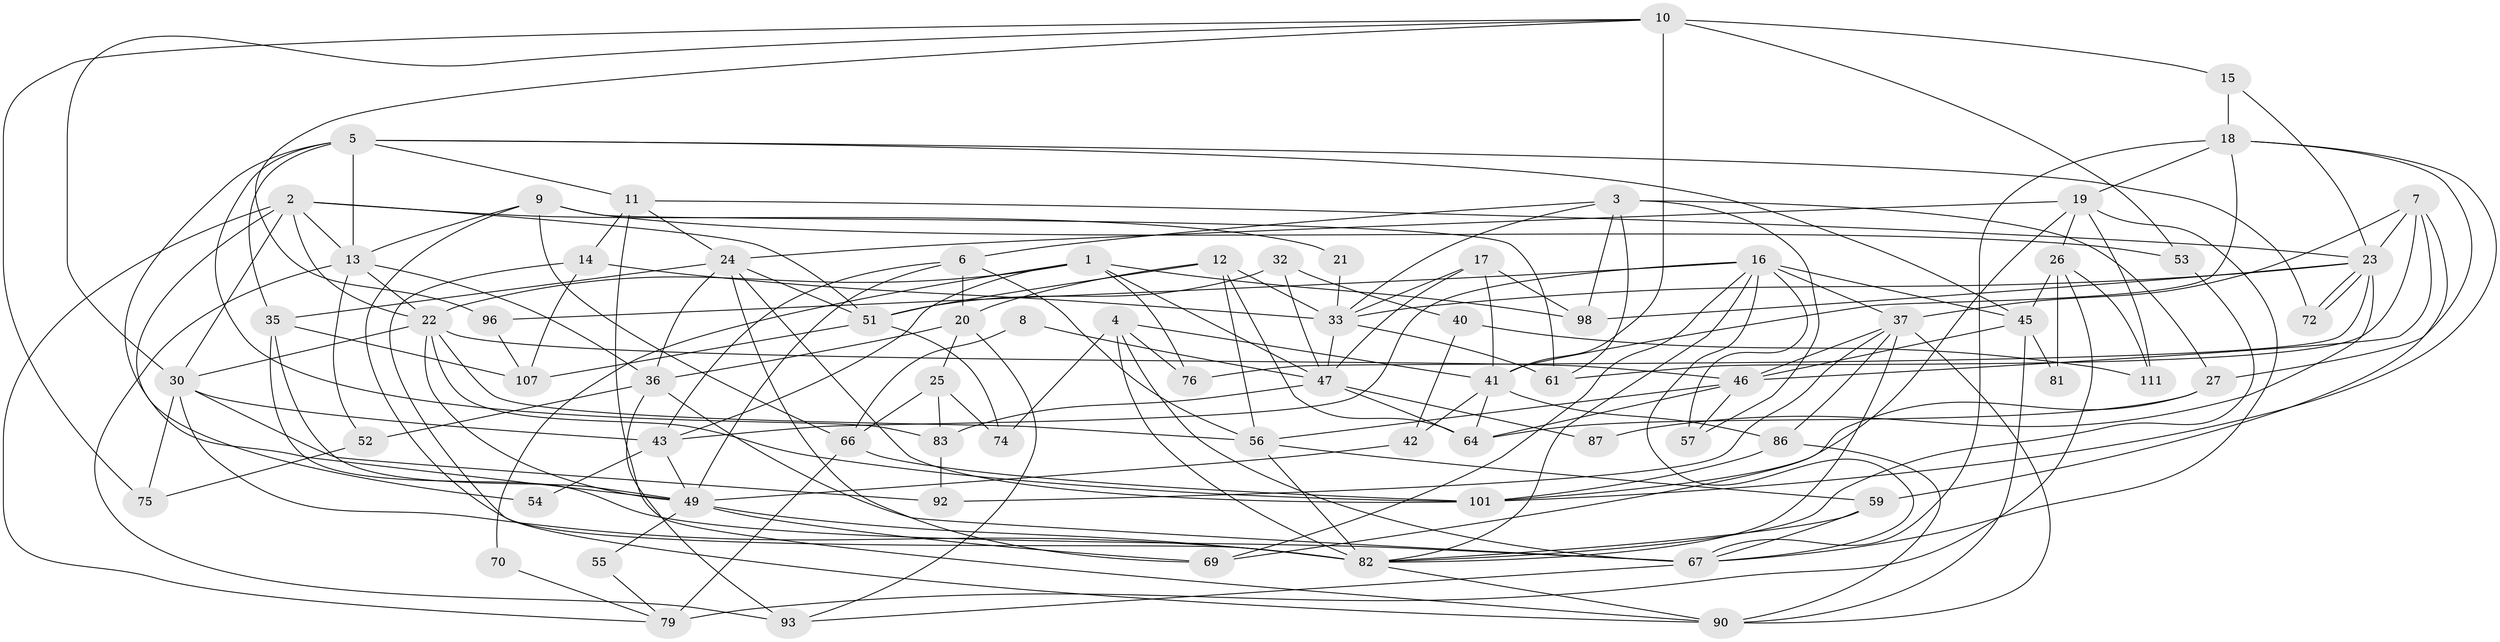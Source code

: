 // original degree distribution, {3: 0.23214285714285715, 8: 0.017857142857142856, 6: 0.08928571428571429, 4: 0.3392857142857143, 5: 0.14285714285714285, 2: 0.14285714285714285, 7: 0.026785714285714284, 9: 0.008928571428571428}
// Generated by graph-tools (version 1.1) at 2025/41/03/06/25 10:41:55]
// undirected, 73 vertices, 180 edges
graph export_dot {
graph [start="1"]
  node [color=gray90,style=filled];
  1 [super="+38"];
  2 [super="+39"];
  3 [super="+28"];
  4 [super="+89"];
  5 [super="+29"];
  6;
  7 [super="+108"];
  8;
  9 [super="+106"];
  10 [super="+44"];
  11;
  12 [super="+112"];
  13 [super="+68"];
  14;
  15;
  16;
  17 [super="+34"];
  18 [super="+109"];
  19 [super="+80"];
  20 [super="+62"];
  21;
  22 [super="+48"];
  23 [super="+77"];
  24 [super="+94"];
  25 [super="+50"];
  26 [super="+65"];
  27;
  30 [super="+31"];
  32;
  33 [super="+95"];
  35;
  36 [super="+99"];
  37 [super="+104"];
  40;
  41 [super="+60"];
  42;
  43 [super="+84"];
  45 [super="+91"];
  46 [super="+97"];
  47 [super="+63"];
  49 [super="+88"];
  51 [super="+58"];
  52;
  53;
  54;
  55;
  56 [super="+71"];
  57;
  59 [super="+78"];
  61 [super="+110"];
  64 [super="+73"];
  66 [super="+105"];
  67 [super="+85"];
  69;
  70;
  72;
  74;
  75;
  76;
  79;
  81;
  82 [super="+103"];
  83;
  86;
  87;
  90 [super="+100"];
  92;
  93;
  96;
  98;
  101 [super="+102"];
  107;
  111;
  1 -- 76;
  1 -- 98;
  1 -- 70;
  1 -- 47;
  1 -- 43;
  1 -- 22;
  2 -- 22;
  2 -- 21;
  2 -- 54;
  2 -- 79;
  2 -- 51 [weight=2];
  2 -- 13;
  2 -- 30;
  3 -- 61 [weight=2];
  3 -- 6;
  3 -- 27;
  3 -- 33;
  3 -- 98;
  3 -- 57;
  4 -- 76;
  4 -- 41;
  4 -- 74;
  4 -- 67;
  4 -- 82;
  5 -- 13;
  5 -- 45;
  5 -- 49;
  5 -- 83;
  5 -- 35;
  5 -- 72;
  5 -- 11;
  6 -- 56;
  6 -- 43;
  6 -- 49;
  6 -- 20;
  7 -- 59;
  7 -- 23;
  7 -- 37;
  7 -- 46;
  7 -- 61;
  8 -- 66;
  8 -- 47;
  9 -- 66;
  9 -- 13;
  9 -- 53;
  9 -- 82;
  9 -- 61;
  10 -- 30;
  10 -- 15;
  10 -- 53 [weight=2];
  10 -- 75;
  10 -- 96;
  10 -- 41;
  11 -- 90;
  11 -- 14;
  11 -- 23;
  11 -- 24;
  12 -- 33;
  12 -- 56;
  12 -- 64;
  12 -- 51;
  12 -- 20;
  13 -- 93;
  13 -- 22;
  13 -- 36;
  13 -- 52;
  14 -- 90;
  14 -- 33;
  14 -- 107;
  15 -- 23;
  15 -- 18;
  16 -- 37;
  16 -- 69;
  16 -- 57;
  16 -- 96;
  16 -- 67;
  16 -- 82;
  16 -- 45;
  16 -- 43;
  17 -- 33;
  17 -- 98;
  17 -- 47;
  17 -- 41;
  18 -- 67;
  18 -- 41;
  18 -- 27;
  18 -- 101;
  18 -- 19;
  19 -- 67;
  19 -- 26;
  19 -- 69;
  19 -- 24;
  19 -- 111;
  20 -- 25;
  20 -- 93;
  20 -- 36;
  21 -- 33;
  22 -- 46;
  22 -- 101;
  22 -- 49;
  22 -- 30;
  22 -- 56;
  23 -- 72;
  23 -- 72;
  23 -- 76;
  23 -- 87;
  23 -- 98;
  23 -- 33;
  24 -- 51;
  24 -- 69;
  24 -- 35;
  24 -- 101;
  24 -- 36;
  25 -- 74;
  25 -- 83;
  25 -- 66;
  26 -- 45;
  26 -- 79 [weight=2];
  26 -- 81;
  26 -- 111;
  27 -- 101;
  27 -- 64;
  30 -- 75;
  30 -- 82;
  30 -- 43;
  30 -- 92;
  32 -- 40;
  32 -- 47;
  32 -- 51;
  33 -- 61;
  33 -- 47;
  35 -- 67;
  35 -- 49;
  35 -- 107;
  36 -- 93;
  36 -- 67;
  36 -- 52;
  37 -- 82;
  37 -- 86;
  37 -- 92;
  37 -- 46;
  37 -- 90;
  40 -- 42;
  40 -- 111;
  41 -- 42;
  41 -- 64;
  41 -- 86;
  42 -- 49;
  43 -- 49;
  43 -- 54;
  45 -- 46;
  45 -- 81;
  45 -- 90;
  46 -- 57;
  46 -- 56;
  46 -- 64;
  47 -- 83;
  47 -- 87;
  47 -- 64;
  49 -- 69;
  49 -- 82;
  49 -- 55;
  51 -- 74;
  51 -- 107;
  52 -- 75;
  53 -- 82;
  55 -- 79;
  56 -- 82;
  56 -- 59;
  59 -- 67;
  59 -- 82;
  66 -- 101;
  66 -- 79;
  67 -- 93;
  70 -- 79;
  82 -- 90;
  83 -- 92;
  86 -- 101;
  86 -- 90;
  96 -- 107;
}
